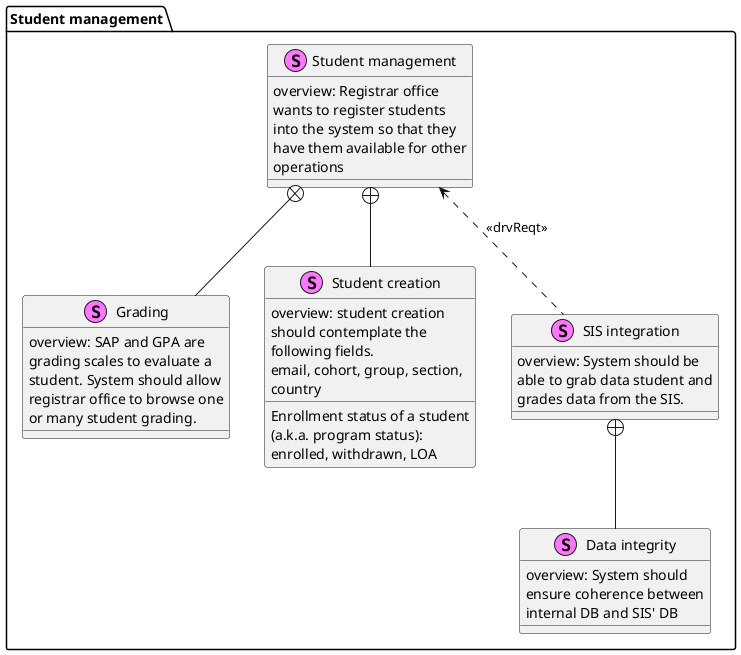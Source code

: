 @startuml
skinparam wrapwidth 200
skinparam defaultFontName Helvetica

skinparam class {
    BackgroundColor<<Requirement>> Beige
}

package "Student management" {
    stereotype "Grading" AS grading{
        {field} overview: SAP and GPA are grading scales to evaluate a student. System should allow registrar office to browse one or many student grading.
    }
    stereotype "Student creation" aS stu_c{
        {field} overview: student creation should contemplate the following fields.
        Enrollment status of a student (a.k.a. program status): enrolled, withdrawn, LOA
        email, cohort, group, section, country
    }
    stereotype "Data integrity" AS sis_integrity {
        {field} overview: System should ensure coherence between internal DB and SIS' DB
    }
    stereotype "SIS integration" as sis {
        {field} overview: System should be able to grab data student and grades data from the SIS.
    }
    sis +-- sis_integrity
    stereotype "Student management" AS stu_mgmt{
    ' CRUD operations with students.
        {field} overview: Registrar office wants to register students into the system so that they have them available for other operations
    }
    stu_mgmt +-- grading
    stu_mgmt <.. sis: <<drvReqt>>
    stu_mgmt +-- stu_c
}
@enduml
    stereotype "" {
        {field} overview:
    }
